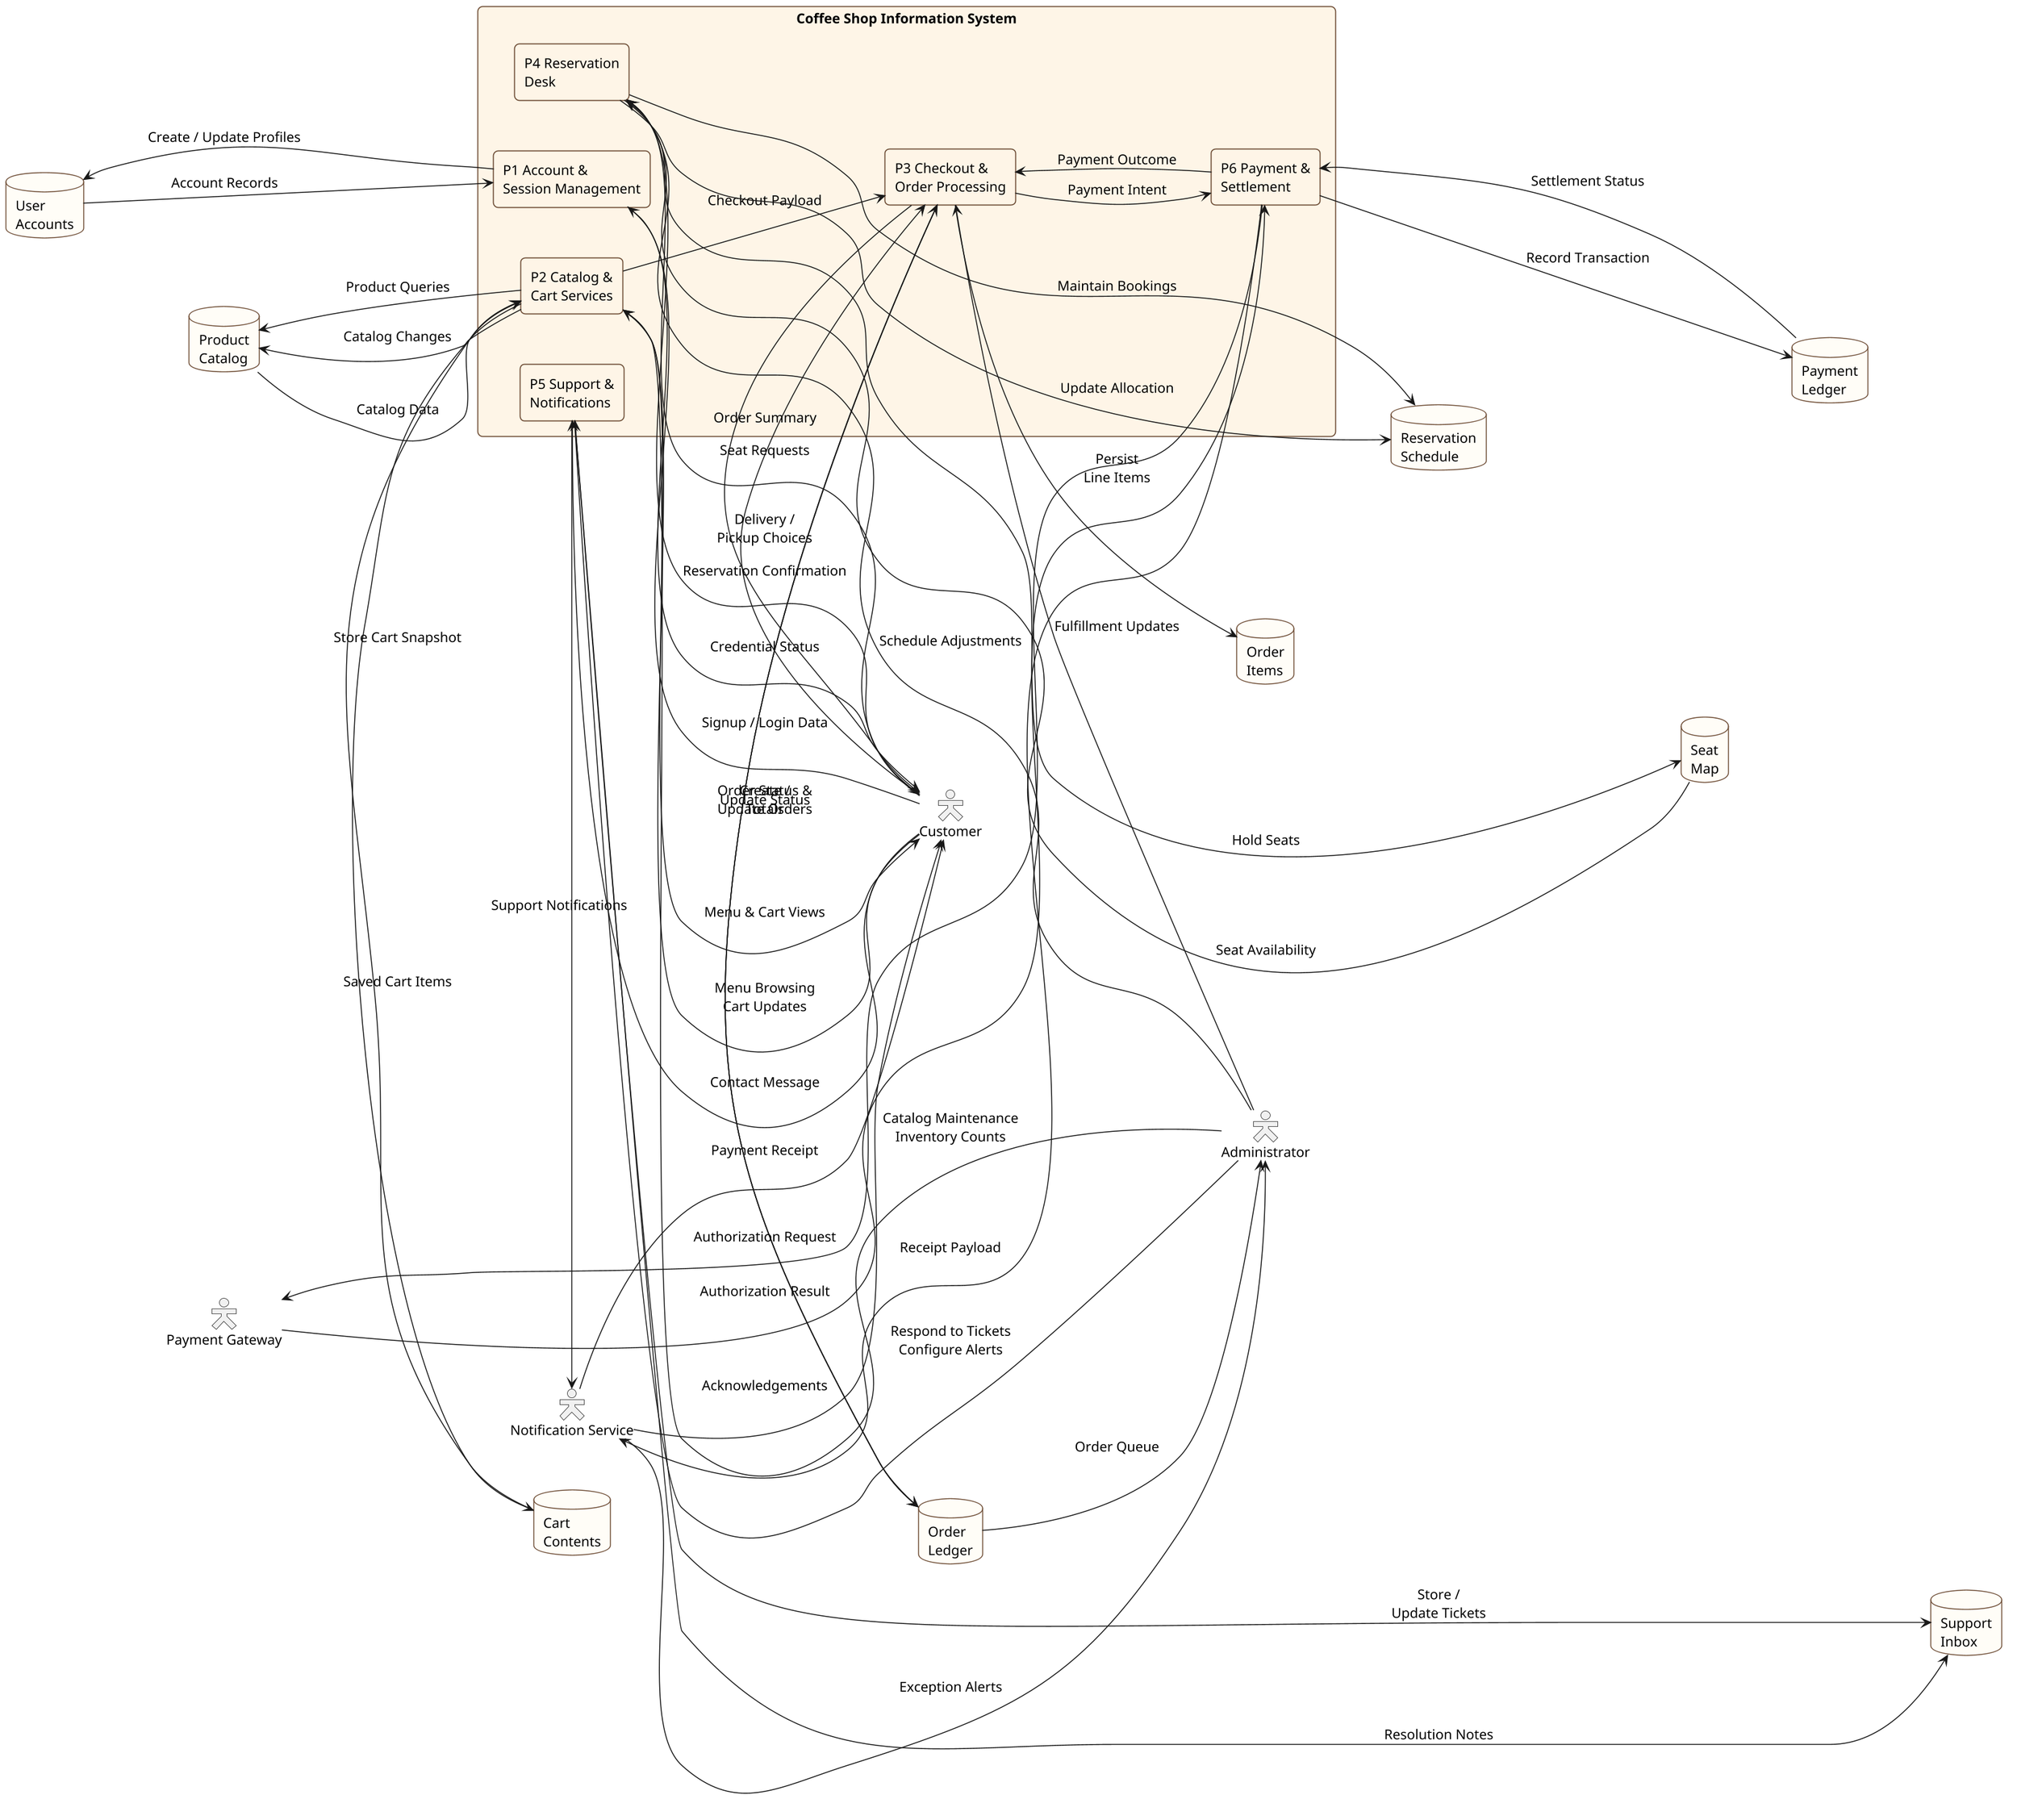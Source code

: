 @startuml Level_1_DFD
' Coffee Shop Level 1 Data Flow Diagram
skinparam defaultFontName "Arial"
skinparam defaultFontSize 14
skinparam dpi 150
skinparam shadowing false
skinparam nodesep 52
skinparam ranksep 64
skinparam actorStyle hollow
skinparam wrapWidth 160
skinparam rectangle {
  BackgroundColor #FEF5E7
  BorderColor #6F4E37
  RoundCorner 10
  BorderThickness 1.1
}
skinparam database {
  BackgroundColor #FFFDF7
  BorderColor #6F4E37
  BorderThickness 1
}
left to right direction

actor "Customer" as Customer
actor "Administrator" as Admin
actor "Payment Gateway" as Payment
actor "Notification Service" as Notifier

Customer -[hidden]-> Admin
Payment -[hidden]-> Notifier

database "User\nAccounts" as UserDB
database "Product\nCatalog" as ProductDB
database "Cart\nContents" as CartDB
database "Order\nLedger" as OrderDB
database "Order\nItems" as OrderItemDB
database "Reservation\nSchedule" as ReservationDB
database "Seat\nMap" as SeatMapDB
database "Payment\nLedger" as PaymentDB
database "Support\nInbox" as ContactDB

UserDB -[hidden]-> ProductDB
ProductDB -[hidden]-> CartDB
CartDB -[hidden]-> OrderDB
OrderDB -[hidden]-> OrderItemDB
OrderItemDB -[hidden]-> ReservationDB
ReservationDB -[hidden]-> SeatMapDB
SeatMapDB -[hidden]-> PaymentDB
PaymentDB -[hidden]-> ContactDB

rectangle "Coffee Shop Information System" as System {
  rectangle "P1 Account &\nSession Management" as P1
  rectangle "P2 Catalog &\nCart Services" as P2
  rectangle "P3 Checkout &\nOrder Processing" as P3
  rectangle "P4 Reservation\nDesk" as P4
  rectangle "P5 Support &\nNotifications" as P5
  rectangle "P6 Payment &\nSettlement" as P6
}

Customer --> P1 : Signup / Login Data
P1 --> Customer : Credential Status
P1 --> UserDB : Create / Update Profiles
UserDB --> P1 : Account Records

Customer --> P2 : Menu Browsing\nCart Updates
P2 --> ProductDB : Product Queries
ProductDB --> P2 : Catalog Data
P2 --> CartDB : Store Cart Snapshot
CartDB --> P2 : Saved Cart Items
P2 --> Customer : Menu & Cart Views

P2 --> P3 : Checkout Payload
Customer --> P3 : Delivery /\nPickup Choices
P3 -down-> OrderDB : Create /\nUpdate Orders
P3 -down-> OrderItemDB : Persist\nLine Items
OrderDB -up-> P3 : Order Status &\nTotals
P3 --> Customer : Order Summary
P3 --> P6 : Payment Intent

Customer --> P4 : Seat Requests
P4 --> ReservationDB : Maintain Bookings
P4 --> SeatMapDB : Hold Seats
SeatMapDB --> P4 : Seat Availability
P4 --> Customer : Reservation Confirmation

Customer --> P5 : Contact Message
P5 --> ContactDB : Store /\nUpdate Tickets
P5 --> Notifier : Support Notifications
Notifier --> Customer : Acknowledgements

Admin --> P2 : Catalog Maintenance\nInventory Counts
P2 --> ProductDB : Catalog Changes

Admin --> P3 : Fulfillment Updates
P3 --> OrderDB : Update Status
OrderDB --> Admin : Order Queue

Admin --> P4 : Schedule Adjustments
P4 --> ReservationDB : Update Allocation

Admin --> P5 : Respond to Tickets\nConfigure Alerts
P5 --> ContactDB : Resolution Notes
Notifier --> Admin : Exception Alerts

P6 --> Payment : Authorization Request
Payment --> P6 : Authorization Result
P6 --> PaymentDB : Record Transaction
PaymentDB --> P6 : Settlement Status
P6 --> P3 : Payment Outcome
P6 --> Notifier : Receipt Payload
Notifier --> Customer : Payment Receipt

@enduml
